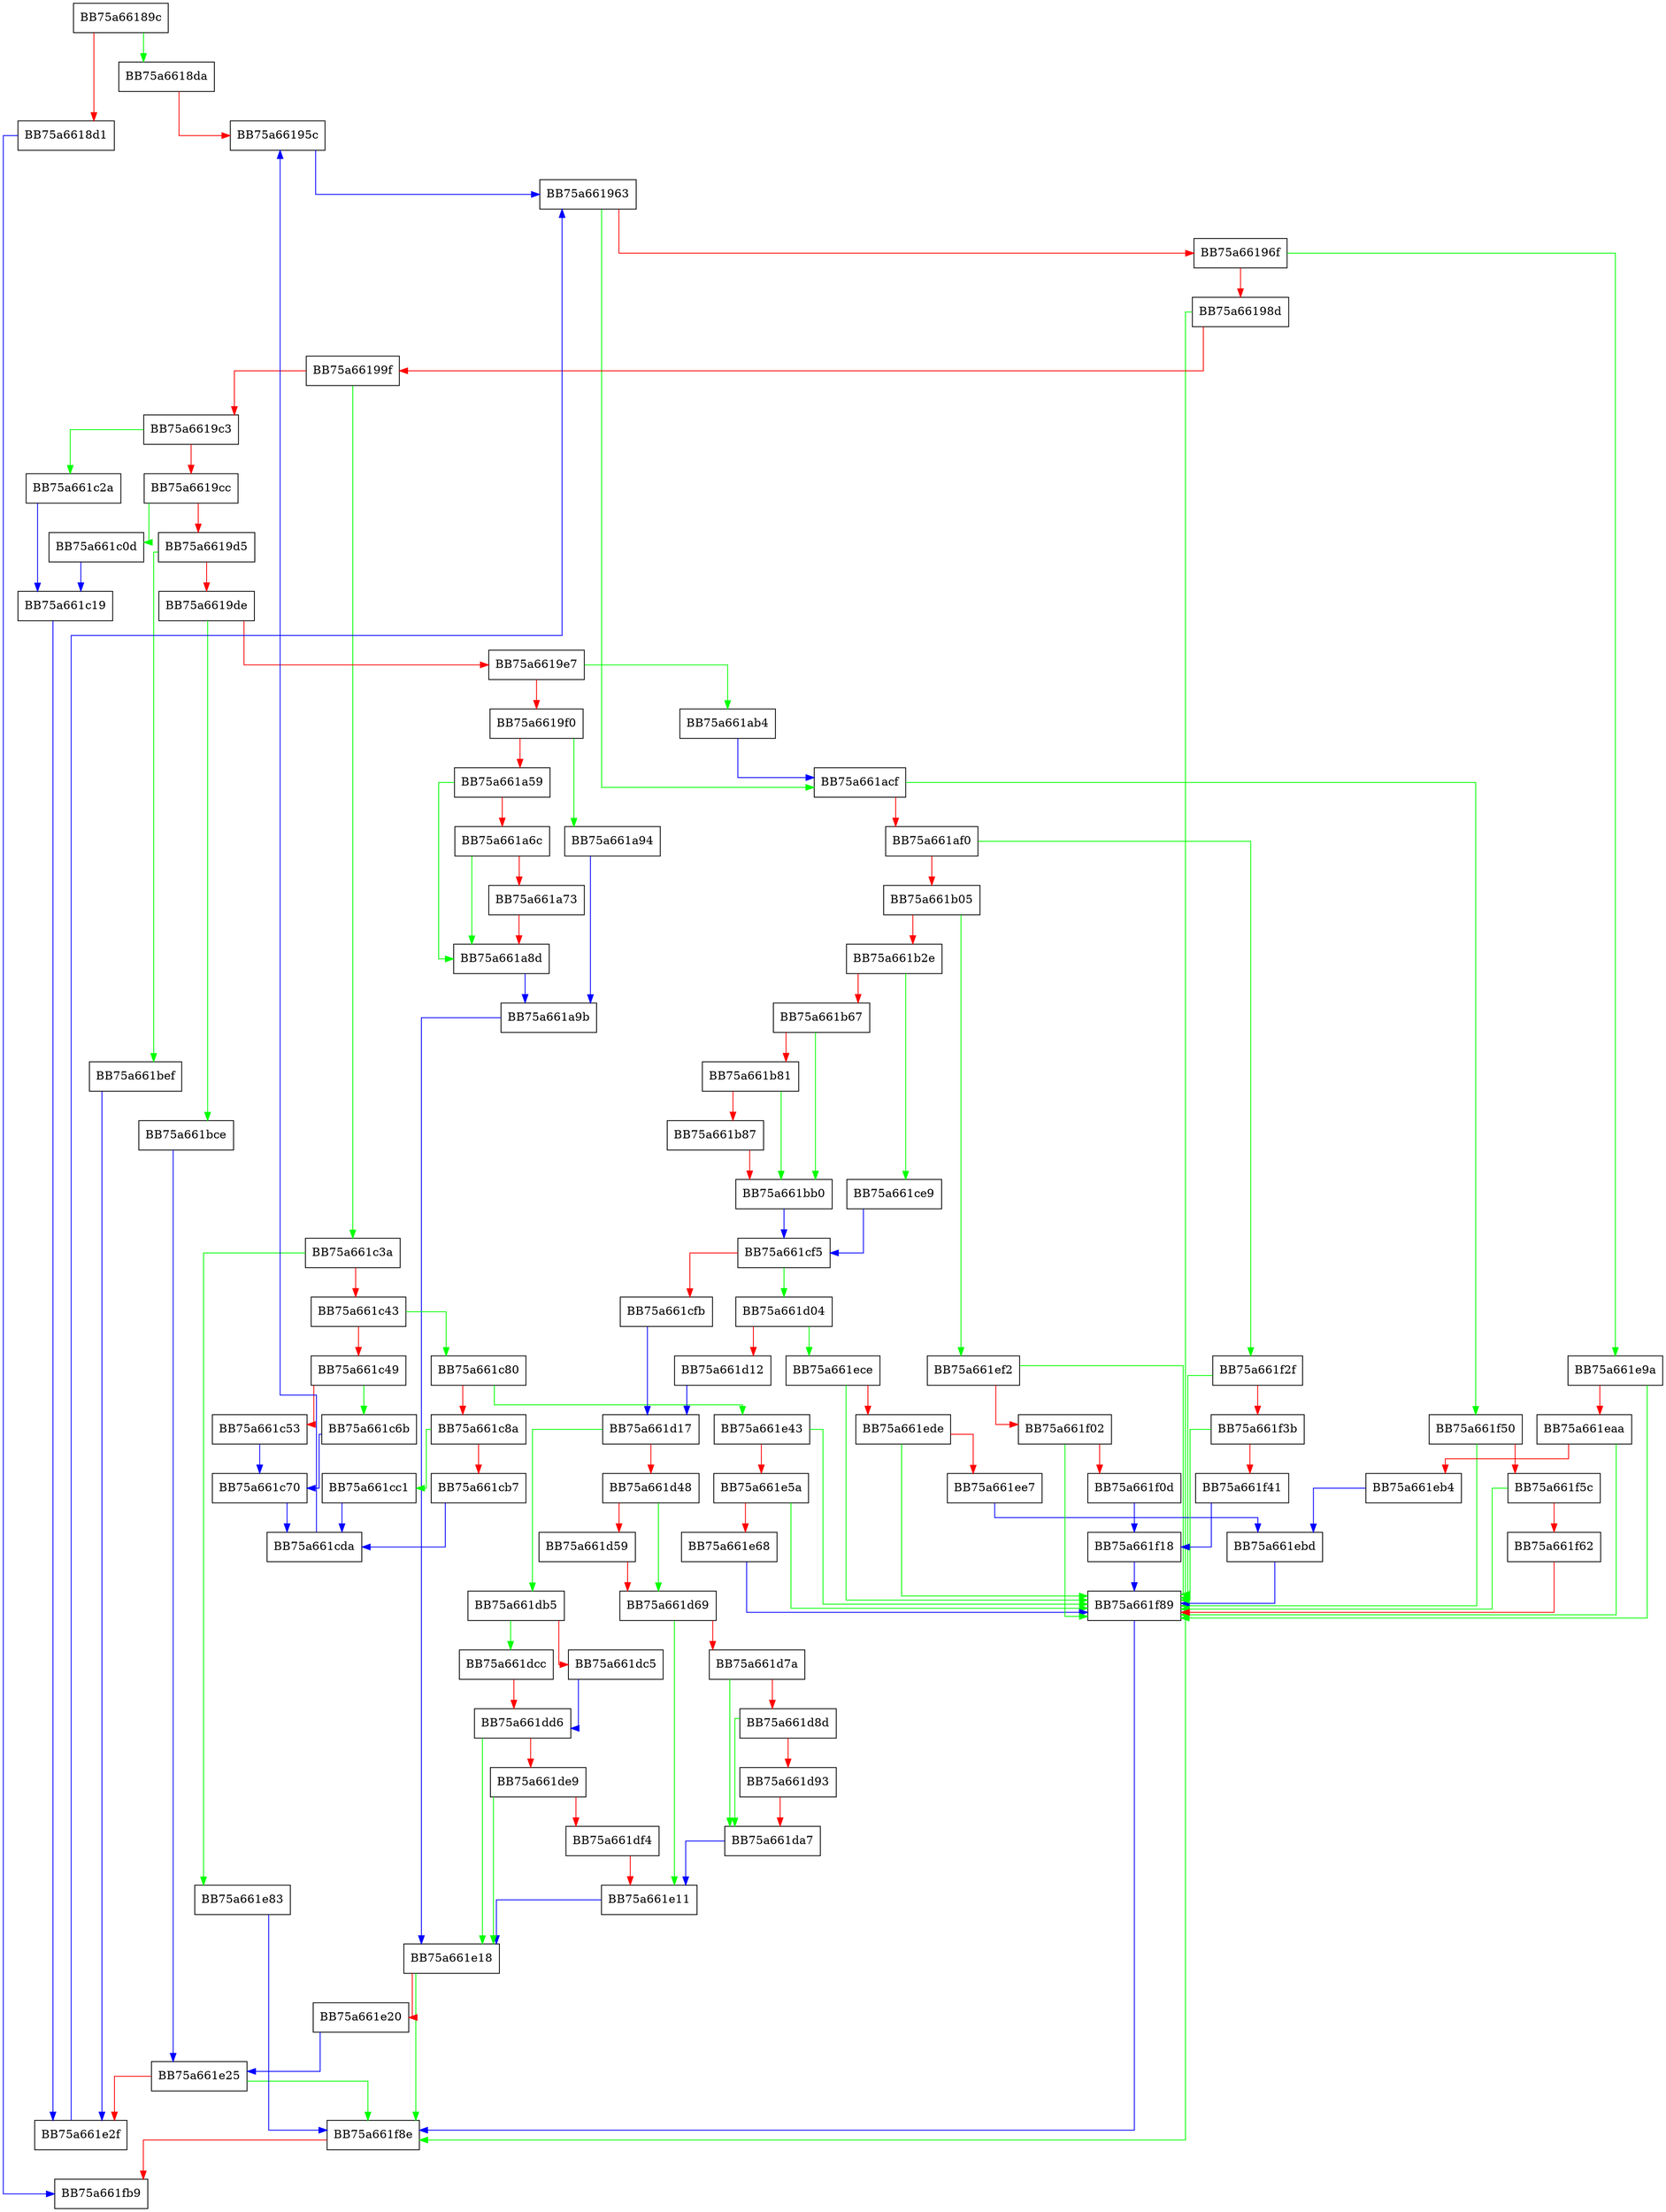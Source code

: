 digraph DecompressLZMA2 {
  node [shape="box"];
  graph [splines=ortho];
  BB75a66189c -> BB75a6618da [color="green"];
  BB75a66189c -> BB75a6618d1 [color="red"];
  BB75a6618d1 -> BB75a661fb9 [color="blue"];
  BB75a6618da -> BB75a66195c [color="red"];
  BB75a66195c -> BB75a661963 [color="blue"];
  BB75a661963 -> BB75a661acf [color="green"];
  BB75a661963 -> BB75a66196f [color="red"];
  BB75a66196f -> BB75a661e9a [color="green"];
  BB75a66196f -> BB75a66198d [color="red"];
  BB75a66198d -> BB75a661f8e [color="green"];
  BB75a66198d -> BB75a66199f [color="red"];
  BB75a66199f -> BB75a661c3a [color="green"];
  BB75a66199f -> BB75a6619c3 [color="red"];
  BB75a6619c3 -> BB75a661c2a [color="green"];
  BB75a6619c3 -> BB75a6619cc [color="red"];
  BB75a6619cc -> BB75a661c0d [color="green"];
  BB75a6619cc -> BB75a6619d5 [color="red"];
  BB75a6619d5 -> BB75a661bef [color="green"];
  BB75a6619d5 -> BB75a6619de [color="red"];
  BB75a6619de -> BB75a661bce [color="green"];
  BB75a6619de -> BB75a6619e7 [color="red"];
  BB75a6619e7 -> BB75a661ab4 [color="green"];
  BB75a6619e7 -> BB75a6619f0 [color="red"];
  BB75a6619f0 -> BB75a661a94 [color="green"];
  BB75a6619f0 -> BB75a661a59 [color="red"];
  BB75a661a59 -> BB75a661a8d [color="green"];
  BB75a661a59 -> BB75a661a6c [color="red"];
  BB75a661a6c -> BB75a661a8d [color="green"];
  BB75a661a6c -> BB75a661a73 [color="red"];
  BB75a661a73 -> BB75a661a8d [color="red"];
  BB75a661a8d -> BB75a661a9b [color="blue"];
  BB75a661a94 -> BB75a661a9b [color="blue"];
  BB75a661a9b -> BB75a661e18 [color="blue"];
  BB75a661ab4 -> BB75a661acf [color="blue"];
  BB75a661acf -> BB75a661f50 [color="green"];
  BB75a661acf -> BB75a661af0 [color="red"];
  BB75a661af0 -> BB75a661f2f [color="green"];
  BB75a661af0 -> BB75a661b05 [color="red"];
  BB75a661b05 -> BB75a661ef2 [color="green"];
  BB75a661b05 -> BB75a661b2e [color="red"];
  BB75a661b2e -> BB75a661ce9 [color="green"];
  BB75a661b2e -> BB75a661b67 [color="red"];
  BB75a661b67 -> BB75a661bb0 [color="green"];
  BB75a661b67 -> BB75a661b81 [color="red"];
  BB75a661b81 -> BB75a661bb0 [color="green"];
  BB75a661b81 -> BB75a661b87 [color="red"];
  BB75a661b87 -> BB75a661bb0 [color="red"];
  BB75a661bb0 -> BB75a661cf5 [color="blue"];
  BB75a661bce -> BB75a661e25 [color="blue"];
  BB75a661bef -> BB75a661e2f [color="blue"];
  BB75a661c0d -> BB75a661c19 [color="blue"];
  BB75a661c19 -> BB75a661e2f [color="blue"];
  BB75a661c2a -> BB75a661c19 [color="blue"];
  BB75a661c3a -> BB75a661e83 [color="green"];
  BB75a661c3a -> BB75a661c43 [color="red"];
  BB75a661c43 -> BB75a661c80 [color="green"];
  BB75a661c43 -> BB75a661c49 [color="red"];
  BB75a661c49 -> BB75a661c6b [color="green"];
  BB75a661c49 -> BB75a661c53 [color="red"];
  BB75a661c53 -> BB75a661c70 [color="blue"];
  BB75a661c6b -> BB75a661c70 [color="blue"];
  BB75a661c70 -> BB75a661cda [color="blue"];
  BB75a661c80 -> BB75a661e43 [color="green"];
  BB75a661c80 -> BB75a661c8a [color="red"];
  BB75a661c8a -> BB75a661cc1 [color="green"];
  BB75a661c8a -> BB75a661cb7 [color="red"];
  BB75a661cb7 -> BB75a661cda [color="blue"];
  BB75a661cc1 -> BB75a661cda [color="blue"];
  BB75a661cda -> BB75a66195c [color="blue"];
  BB75a661ce9 -> BB75a661cf5 [color="blue"];
  BB75a661cf5 -> BB75a661d04 [color="green"];
  BB75a661cf5 -> BB75a661cfb [color="red"];
  BB75a661cfb -> BB75a661d17 [color="blue"];
  BB75a661d04 -> BB75a661ece [color="green"];
  BB75a661d04 -> BB75a661d12 [color="red"];
  BB75a661d12 -> BB75a661d17 [color="blue"];
  BB75a661d17 -> BB75a661db5 [color="green"];
  BB75a661d17 -> BB75a661d48 [color="red"];
  BB75a661d48 -> BB75a661d69 [color="green"];
  BB75a661d48 -> BB75a661d59 [color="red"];
  BB75a661d59 -> BB75a661d69 [color="red"];
  BB75a661d69 -> BB75a661e11 [color="green"];
  BB75a661d69 -> BB75a661d7a [color="red"];
  BB75a661d7a -> BB75a661da7 [color="green"];
  BB75a661d7a -> BB75a661d8d [color="red"];
  BB75a661d8d -> BB75a661da7 [color="green"];
  BB75a661d8d -> BB75a661d93 [color="red"];
  BB75a661d93 -> BB75a661da7 [color="red"];
  BB75a661da7 -> BB75a661e11 [color="blue"];
  BB75a661db5 -> BB75a661dcc [color="green"];
  BB75a661db5 -> BB75a661dc5 [color="red"];
  BB75a661dc5 -> BB75a661dd6 [color="blue"];
  BB75a661dcc -> BB75a661dd6 [color="red"];
  BB75a661dd6 -> BB75a661e18 [color="green"];
  BB75a661dd6 -> BB75a661de9 [color="red"];
  BB75a661de9 -> BB75a661e18 [color="green"];
  BB75a661de9 -> BB75a661df4 [color="red"];
  BB75a661df4 -> BB75a661e11 [color="red"];
  BB75a661e11 -> BB75a661e18 [color="blue"];
  BB75a661e18 -> BB75a661f8e [color="green"];
  BB75a661e18 -> BB75a661e20 [color="red"];
  BB75a661e20 -> BB75a661e25 [color="blue"];
  BB75a661e25 -> BB75a661f8e [color="green"];
  BB75a661e25 -> BB75a661e2f [color="red"];
  BB75a661e2f -> BB75a661963 [color="blue"];
  BB75a661e43 -> BB75a661f89 [color="green"];
  BB75a661e43 -> BB75a661e5a [color="red"];
  BB75a661e5a -> BB75a661f89 [color="green"];
  BB75a661e5a -> BB75a661e68 [color="red"];
  BB75a661e68 -> BB75a661f89 [color="blue"];
  BB75a661e83 -> BB75a661f8e [color="blue"];
  BB75a661e9a -> BB75a661f89 [color="green"];
  BB75a661e9a -> BB75a661eaa [color="red"];
  BB75a661eaa -> BB75a661f89 [color="green"];
  BB75a661eaa -> BB75a661eb4 [color="red"];
  BB75a661eb4 -> BB75a661ebd [color="blue"];
  BB75a661ebd -> BB75a661f89 [color="blue"];
  BB75a661ece -> BB75a661f89 [color="green"];
  BB75a661ece -> BB75a661ede [color="red"];
  BB75a661ede -> BB75a661f89 [color="green"];
  BB75a661ede -> BB75a661ee7 [color="red"];
  BB75a661ee7 -> BB75a661ebd [color="blue"];
  BB75a661ef2 -> BB75a661f89 [color="green"];
  BB75a661ef2 -> BB75a661f02 [color="red"];
  BB75a661f02 -> BB75a661f89 [color="green"];
  BB75a661f02 -> BB75a661f0d [color="red"];
  BB75a661f0d -> BB75a661f18 [color="blue"];
  BB75a661f18 -> BB75a661f89 [color="blue"];
  BB75a661f2f -> BB75a661f89 [color="green"];
  BB75a661f2f -> BB75a661f3b [color="red"];
  BB75a661f3b -> BB75a661f89 [color="green"];
  BB75a661f3b -> BB75a661f41 [color="red"];
  BB75a661f41 -> BB75a661f18 [color="blue"];
  BB75a661f50 -> BB75a661f89 [color="green"];
  BB75a661f50 -> BB75a661f5c [color="red"];
  BB75a661f5c -> BB75a661f89 [color="green"];
  BB75a661f5c -> BB75a661f62 [color="red"];
  BB75a661f62 -> BB75a661f89 [color="red"];
  BB75a661f89 -> BB75a661f8e [color="blue"];
  BB75a661f8e -> BB75a661fb9 [color="red"];
}